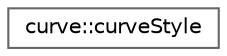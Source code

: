 digraph "Graphical Class Hierarchy"
{
 // LATEX_PDF_SIZE
  bgcolor="transparent";
  edge [fontname=Helvetica,fontsize=10,labelfontname=Helvetica,labelfontsize=10];
  node [fontname=Helvetica,fontsize=10,shape=box,height=0.2,width=0.4];
  rankdir="LR";
  Node0 [id="Node000000",label="curve::curveStyle",height=0.2,width=0.4,color="grey40", fillcolor="white", style="filled",URL="$classFoam_1_1curve_1_1curveStyle.html",tooltip=" "];
}
